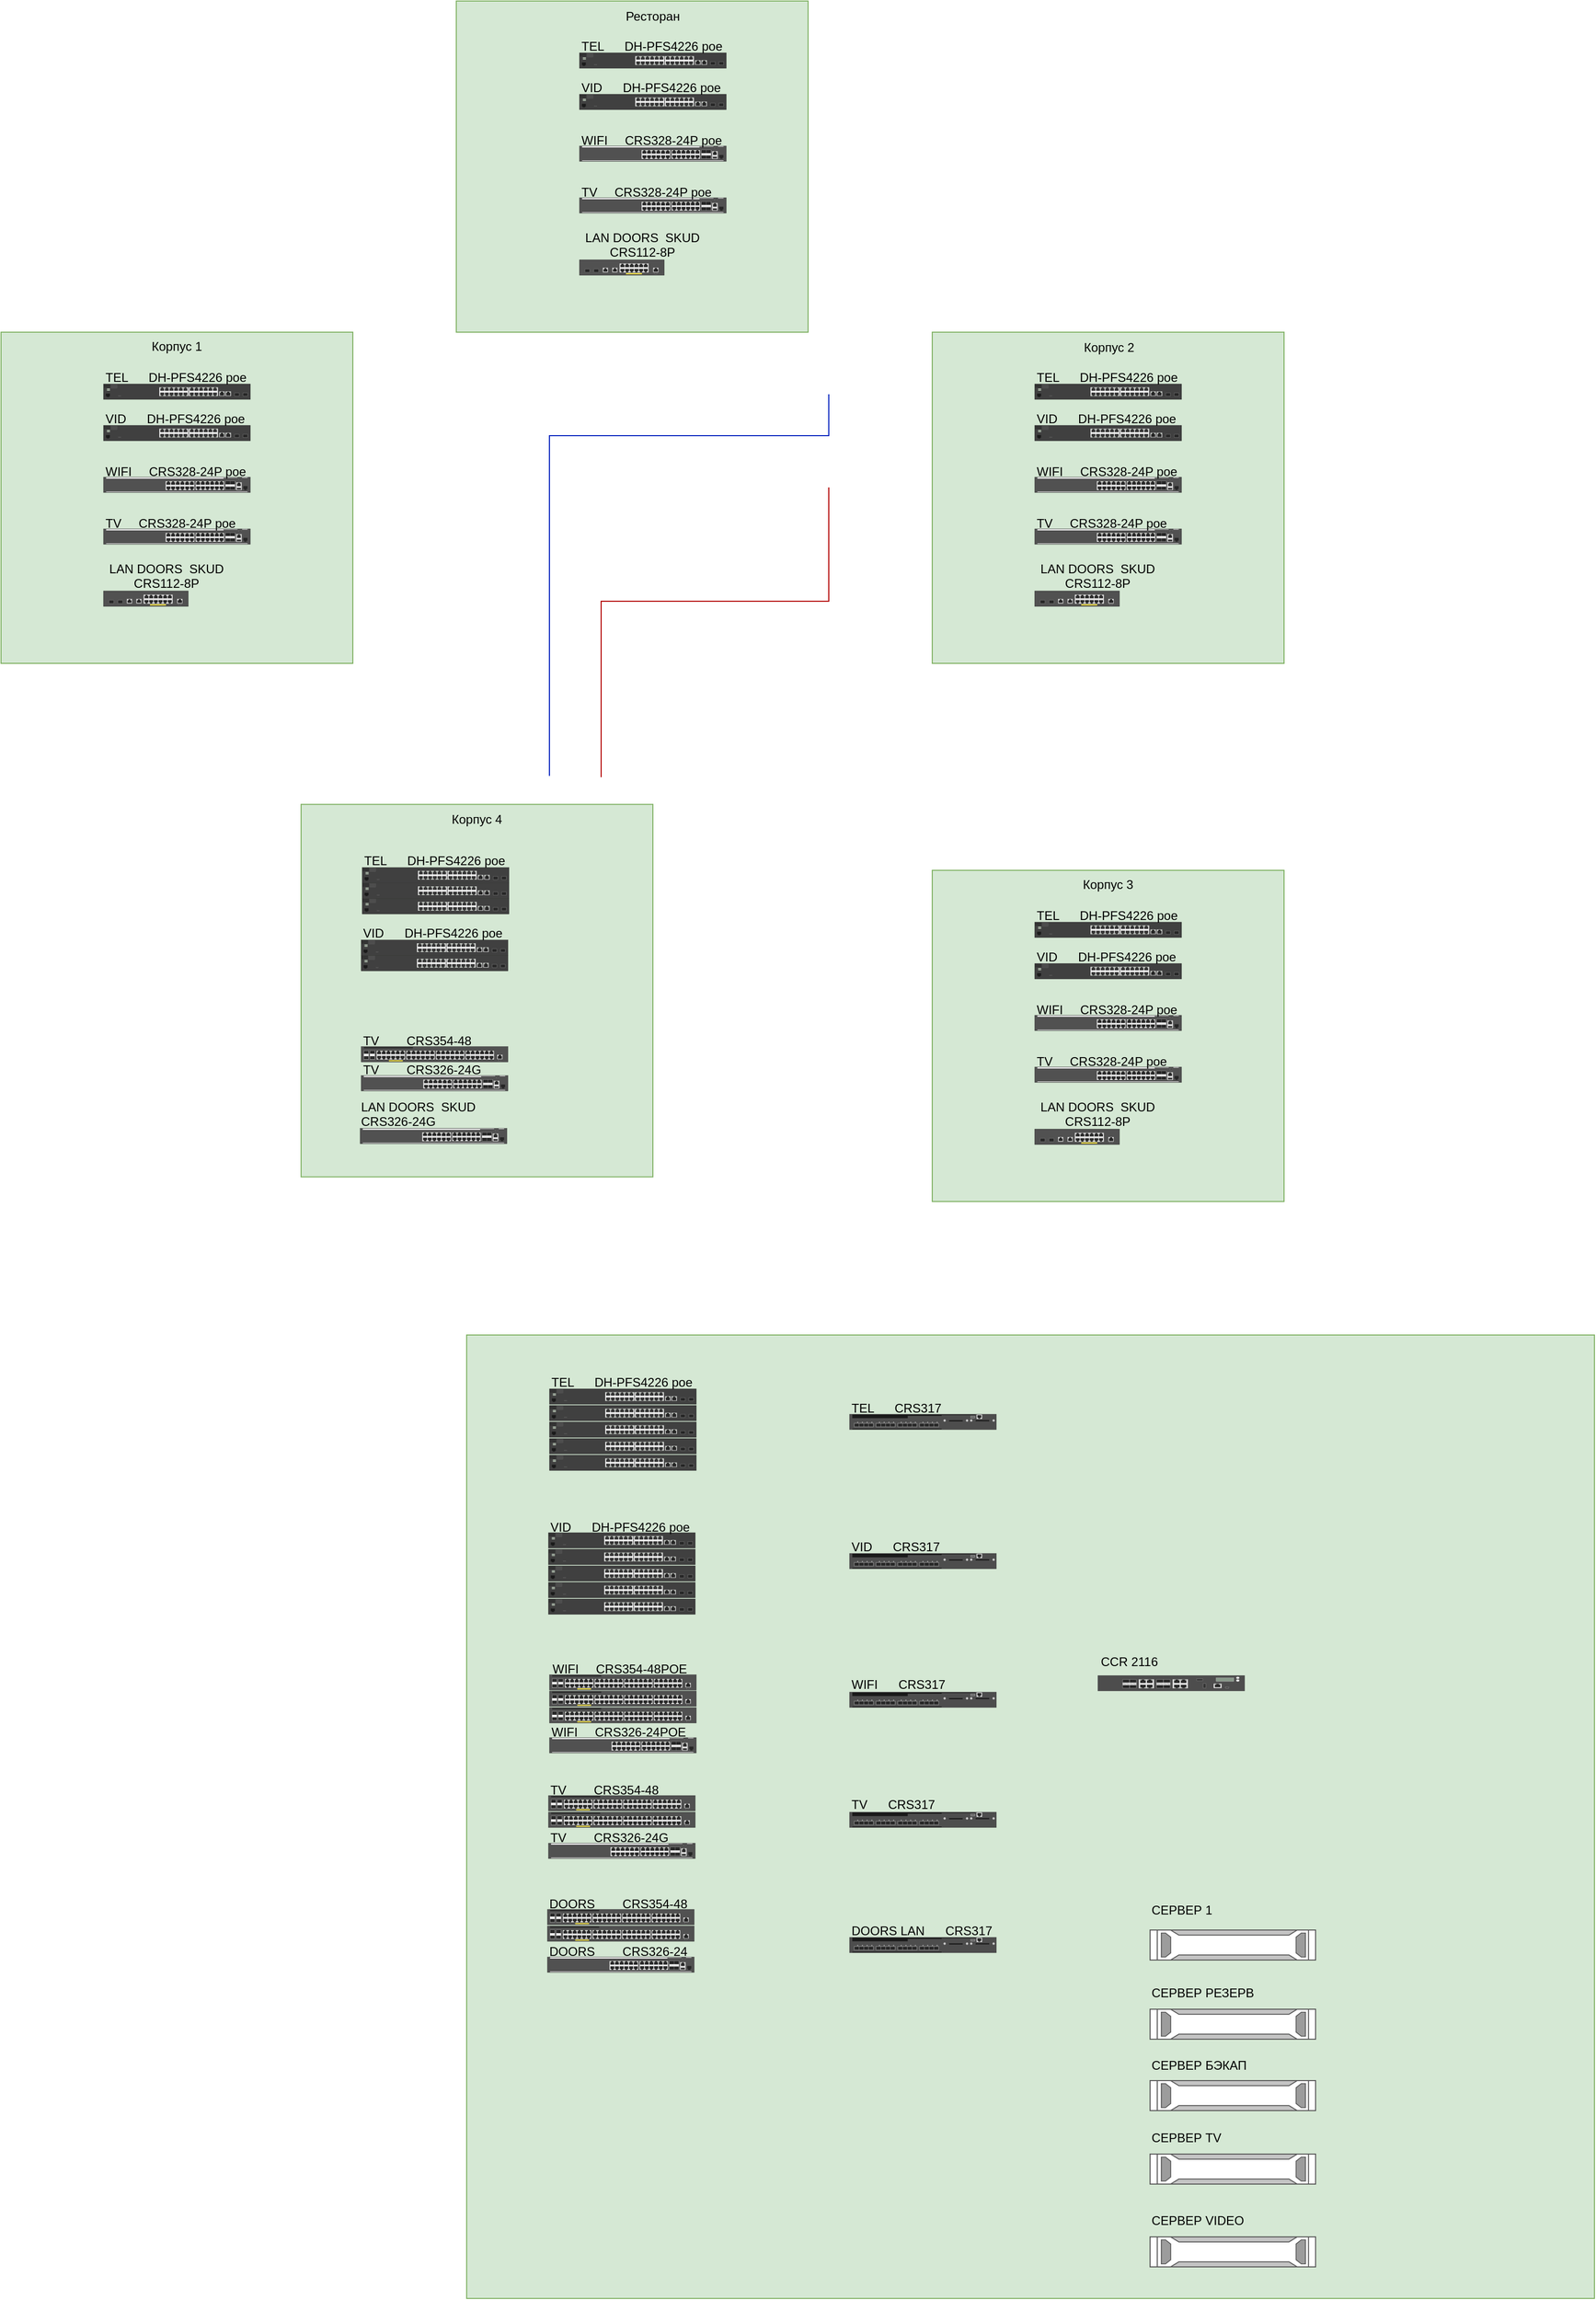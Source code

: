 <mxfile version="26.2.5">
  <diagram name="Страница — 1" id="Rm3Q0YG5Ii5Un8uHHZzq">
    <mxGraphModel dx="1779" dy="1687" grid="1" gridSize="10" guides="1" tooltips="1" connect="1" arrows="1" fold="1" page="1" pageScale="1" pageWidth="827" pageHeight="1169" math="0" shadow="0">
      <root>
        <mxCell id="0" />
        <mxCell id="1" parent="0" />
        <mxCell id="lduJZi7A7O58dI3Z5wdK-11" value="" style="edgeStyle=none;orthogonalLoop=1;jettySize=auto;html=1;rounded=0;endArrow=none;startFill=0;endFill=1;snapToPoint=0;strokeColor=#B20000;jumpStyle=arc;fixDash=1;fillColor=#e51400;" parent="1" edge="1">
          <mxGeometry width="80" relative="1" as="geometry">
            <mxPoint x="380" y="-370" as="sourcePoint" />
            <mxPoint x="160" y="-90" as="targetPoint" />
            <Array as="points">
              <mxPoint x="380" y="-260" />
              <mxPoint x="160" y="-260" />
            </Array>
          </mxGeometry>
        </mxCell>
        <mxCell id="lduJZi7A7O58dI3Z5wdK-14" value="" style="edgeStyle=none;orthogonalLoop=1;jettySize=auto;html=1;rounded=0;endArrow=none;startFill=0;endFill=1;snapToPoint=0;strokeColor=#001DBC;jumpStyle=arc;fixDash=1;fillColor=#0050ef;" parent="1" edge="1">
          <mxGeometry width="80" relative="1" as="geometry">
            <mxPoint x="380" y="-460" as="sourcePoint" />
            <mxPoint x="110" y="-91.25" as="targetPoint" />
            <Array as="points">
              <mxPoint x="380" y="-420" />
              <mxPoint x="110" y="-420" />
            </Array>
          </mxGeometry>
        </mxCell>
        <mxCell id="ZvQ1RuOAg3F43HRntnx_-24" value="" style="rounded=0;whiteSpace=wrap;html=1;fillColor=#d5e8d4;strokeColor=#82b366;" vertex="1" parent="1">
          <mxGeometry x="20" y="-840" width="340" height="320" as="geometry" />
        </mxCell>
        <mxCell id="ZvQ1RuOAg3F43HRntnx_-25" value="Ресторан" style="text;strokeColor=none;align=center;fillColor=none;html=1;verticalAlign=middle;whiteSpace=wrap;rounded=0;" vertex="1" parent="1">
          <mxGeometry x="180" y="-840" width="60" height="30" as="geometry" />
        </mxCell>
        <mxCell id="ZvQ1RuOAg3F43HRntnx_-26" value="" style="group" vertex="1" connectable="0" parent="1">
          <mxGeometry x="139" y="-801" width="142" height="26" as="geometry" />
        </mxCell>
        <mxCell id="ZvQ1RuOAg3F43HRntnx_-27" value="" style="html=1;verticalLabelPosition=bottom;verticalAlign=top;outlineConnect=0;shadow=0;dashed=0;shape=mxgraph.rack.hpe_aruba.switches.j9782a_2530_24_front;connectable=0;" vertex="1" parent="ZvQ1RuOAg3F43HRntnx_-26">
          <mxGeometry y="11" width="142" height="15" as="geometry" />
        </mxCell>
        <mxCell id="ZvQ1RuOAg3F43HRntnx_-28" value="&lt;br&gt;&lt;span class=&quot;selectable-text copyable-text false&quot; style=&quot;white-space: pre-wrap;&quot;&gt;TEL      DH-PFS4226 poe&lt;/span&gt;&lt;div&gt;&lt;br&gt;&lt;/div&gt;" style="text;strokeColor=none;align=left;fillColor=none;html=1;verticalAlign=middle;whiteSpace=wrap;rounded=0;" vertex="1" parent="ZvQ1RuOAg3F43HRntnx_-26">
          <mxGeometry width="141" height="10" as="geometry" />
        </mxCell>
        <mxCell id="ZvQ1RuOAg3F43HRntnx_-29" value="" style="group" vertex="1" connectable="0" parent="1">
          <mxGeometry x="139" y="-762" width="142" height="27" as="geometry" />
        </mxCell>
        <mxCell id="ZvQ1RuOAg3F43HRntnx_-30" value="" style="html=1;verticalLabelPosition=bottom;verticalAlign=top;outlineConnect=0;shadow=0;dashed=0;shape=mxgraph.rack.hpe_aruba.switches.j9782a_2530_24_front;connectable=0;" vertex="1" parent="ZvQ1RuOAg3F43HRntnx_-29">
          <mxGeometry y="12" width="142" height="15" as="geometry" />
        </mxCell>
        <mxCell id="ZvQ1RuOAg3F43HRntnx_-31" value="&lt;br&gt;&lt;span class=&quot;selectable-text copyable-text false&quot; style=&quot;white-space: pre-wrap;&quot;&gt;VID      DH-PFS4226 poe&lt;/span&gt;&lt;div&gt;&lt;br&gt;&lt;/div&gt;" style="text;strokeColor=none;align=left;fillColor=none;html=1;verticalAlign=middle;whiteSpace=wrap;rounded=0;" vertex="1" parent="ZvQ1RuOAg3F43HRntnx_-29">
          <mxGeometry width="141" height="11" as="geometry" />
        </mxCell>
        <mxCell id="ZvQ1RuOAg3F43HRntnx_-32" value="" style="group" vertex="1" connectable="0" parent="1">
          <mxGeometry x="139" y="-711" width="142" height="26" as="geometry" />
        </mxCell>
        <mxCell id="ZvQ1RuOAg3F43HRntnx_-33" value="" style="html=1;verticalLabelPosition=bottom;verticalAlign=top;outlineConnect=0;shadow=0;dashed=0;shape=mxgraph.rack.hpe_aruba.switches.jl319a_aruba_2930m_24g_1_slot_switch;" vertex="1" parent="ZvQ1RuOAg3F43HRntnx_-32">
          <mxGeometry y="11" width="142" height="15" as="geometry" />
        </mxCell>
        <mxCell id="ZvQ1RuOAg3F43HRntnx_-34" value="&lt;br&gt;&lt;span class=&quot;selectable-text copyable-text false&quot; style=&quot;white-space: pre-wrap;&quot;&gt;WIFI     CRS328-24P poe&lt;/span&gt;&lt;div&gt;&lt;br&gt;&lt;/div&gt;" style="text;strokeColor=none;align=left;fillColor=none;html=1;verticalAlign=middle;whiteSpace=wrap;rounded=0;" vertex="1" parent="ZvQ1RuOAg3F43HRntnx_-32">
          <mxGeometry width="141" height="11" as="geometry" />
        </mxCell>
        <mxCell id="ZvQ1RuOAg3F43HRntnx_-35" value="" style="group" vertex="1" connectable="0" parent="1">
          <mxGeometry x="139" y="-661" width="142" height="26" as="geometry" />
        </mxCell>
        <mxCell id="ZvQ1RuOAg3F43HRntnx_-36" value="" style="html=1;verticalLabelPosition=bottom;verticalAlign=top;outlineConnect=0;shadow=0;dashed=0;shape=mxgraph.rack.hpe_aruba.switches.jl319a_aruba_2930m_24g_1_slot_switch;" vertex="1" parent="ZvQ1RuOAg3F43HRntnx_-35">
          <mxGeometry y="11" width="142" height="15" as="geometry" />
        </mxCell>
        <mxCell id="ZvQ1RuOAg3F43HRntnx_-37" value="&lt;br&gt;&lt;span class=&quot;selectable-text copyable-text false&quot; style=&quot;white-space: pre-wrap;&quot;&gt;TV     CRS328-24P poe&lt;/span&gt;&lt;div&gt;&lt;br&gt;&lt;/div&gt;" style="text;strokeColor=none;align=left;fillColor=none;html=1;verticalAlign=middle;whiteSpace=wrap;rounded=0;" vertex="1" parent="ZvQ1RuOAg3F43HRntnx_-35">
          <mxGeometry width="141" height="11" as="geometry" />
        </mxCell>
        <mxCell id="ZvQ1RuOAg3F43HRntnx_-38" value="" style="group" vertex="1" connectable="0" parent="1">
          <mxGeometry x="139" y="-600" width="121" height="25" as="geometry" />
        </mxCell>
        <mxCell id="ZvQ1RuOAg3F43HRntnx_-39" value="" style="html=1;verticalLabelPosition=bottom;verticalAlign=top;outlineConnect=0;shadow=0;dashed=0;shape=mxgraph.rack.hpe_aruba.switches.jl693a_aruba_12g_poeplus_2g_2sfpplus_switch;" vertex="1" parent="ZvQ1RuOAg3F43HRntnx_-38">
          <mxGeometry y="10" width="82" height="15" as="geometry" />
        </mxCell>
        <mxCell id="ZvQ1RuOAg3F43HRntnx_-40" value="&lt;span style=&quot;white-space: pre-wrap;&quot; class=&quot;selectable-text copyable-text false&quot;&gt;LAN DOORS  SKUD  CRS112-8P&lt;br&gt;&lt;br&gt;&lt;/span&gt;&lt;div&gt;&lt;br&gt;&lt;/div&gt;" style="text;strokeColor=none;align=center;fillColor=none;html=1;verticalAlign=middle;whiteSpace=wrap;rounded=0;" vertex="1" parent="ZvQ1RuOAg3F43HRntnx_-38">
          <mxGeometry x="1" width="120" height="20" as="geometry" />
        </mxCell>
        <mxCell id="ZvQ1RuOAg3F43HRntnx_-41" value="" style="group;rotation=90;" vertex="1" connectable="0" parent="1">
          <mxGeometry x="-420" y="-520" width="340" height="320" as="geometry" />
        </mxCell>
        <mxCell id="7AbmQ5Y5jCTJ-TP-O2MB-9" value="" style="rounded=0;whiteSpace=wrap;html=1;fillColor=#d5e8d4;strokeColor=#82b366;rotation=0;" parent="ZvQ1RuOAg3F43HRntnx_-41" vertex="1">
          <mxGeometry width="340" height="320" as="geometry" />
        </mxCell>
        <mxCell id="lduJZi7A7O58dI3Z5wdK-15" value="Корпус 1" style="text;strokeColor=none;align=center;fillColor=none;html=1;verticalAlign=middle;whiteSpace=wrap;rounded=0;rotation=0;" parent="ZvQ1RuOAg3F43HRntnx_-41" vertex="1">
          <mxGeometry x="140" y="-1" width="60" height="30" as="geometry" />
        </mxCell>
        <mxCell id="ZvQ1RuOAg3F43HRntnx_-1" value="" style="group;rotation=0;" vertex="1" connectable="0" parent="ZvQ1RuOAg3F43HRntnx_-41">
          <mxGeometry x="99" y="39" width="142" height="26" as="geometry" />
        </mxCell>
        <mxCell id="HDhGomq9ifD-B_nemHay-1" value="" style="html=1;verticalLabelPosition=bottom;verticalAlign=top;outlineConnect=0;shadow=0;dashed=0;shape=mxgraph.rack.hpe_aruba.switches.j9782a_2530_24_front;connectable=0;rotation=0;" parent="ZvQ1RuOAg3F43HRntnx_-1" vertex="1">
          <mxGeometry y="11" width="142" height="15" as="geometry" />
        </mxCell>
        <mxCell id="HDhGomq9ifD-B_nemHay-12" value="&lt;br&gt;&lt;span class=&quot;selectable-text copyable-text false&quot; style=&quot;white-space: pre-wrap;&quot;&gt;TEL      DH-PFS4226 poe&lt;/span&gt;&lt;div&gt;&lt;br&gt;&lt;/div&gt;" style="text;strokeColor=none;align=left;fillColor=none;html=1;verticalAlign=middle;whiteSpace=wrap;rounded=0;rotation=0;" parent="ZvQ1RuOAg3F43HRntnx_-1" vertex="1">
          <mxGeometry width="141" height="10" as="geometry" />
        </mxCell>
        <mxCell id="ZvQ1RuOAg3F43HRntnx_-2" value="" style="group;rotation=0;" vertex="1" connectable="0" parent="ZvQ1RuOAg3F43HRntnx_-41">
          <mxGeometry x="99" y="78" width="142" height="27" as="geometry" />
        </mxCell>
        <mxCell id="HDhGomq9ifD-B_nemHay-2" value="" style="html=1;verticalLabelPosition=bottom;verticalAlign=top;outlineConnect=0;shadow=0;dashed=0;shape=mxgraph.rack.hpe_aruba.switches.j9782a_2530_24_front;connectable=0;rotation=0;" parent="ZvQ1RuOAg3F43HRntnx_-2" vertex="1">
          <mxGeometry y="12" width="142" height="15" as="geometry" />
        </mxCell>
        <mxCell id="HDhGomq9ifD-B_nemHay-13" value="&lt;br&gt;&lt;span class=&quot;selectable-text copyable-text false&quot; style=&quot;white-space: pre-wrap;&quot;&gt;VID      DH-PFS4226 poe&lt;/span&gt;&lt;div&gt;&lt;br&gt;&lt;/div&gt;" style="text;strokeColor=none;align=left;fillColor=none;html=1;verticalAlign=middle;whiteSpace=wrap;rounded=0;rotation=0;" parent="ZvQ1RuOAg3F43HRntnx_-2" vertex="1">
          <mxGeometry width="141" height="11" as="geometry" />
        </mxCell>
        <mxCell id="ZvQ1RuOAg3F43HRntnx_-3" value="" style="group;rotation=0;" vertex="1" connectable="0" parent="ZvQ1RuOAg3F43HRntnx_-41">
          <mxGeometry x="99" y="129" width="142" height="26" as="geometry" />
        </mxCell>
        <mxCell id="HDhGomq9ifD-B_nemHay-5" value="" style="html=1;verticalLabelPosition=bottom;verticalAlign=top;outlineConnect=0;shadow=0;dashed=0;shape=mxgraph.rack.hpe_aruba.switches.jl319a_aruba_2930m_24g_1_slot_switch;rotation=0;" parent="ZvQ1RuOAg3F43HRntnx_-3" vertex="1">
          <mxGeometry y="11" width="142" height="15" as="geometry" />
        </mxCell>
        <mxCell id="HDhGomq9ifD-B_nemHay-14" value="&lt;br&gt;&lt;span class=&quot;selectable-text copyable-text false&quot; style=&quot;white-space: pre-wrap;&quot;&gt;WIFI     CRS328-24P poe&lt;/span&gt;&lt;div&gt;&lt;br&gt;&lt;/div&gt;" style="text;strokeColor=none;align=left;fillColor=none;html=1;verticalAlign=middle;whiteSpace=wrap;rounded=0;rotation=0;" parent="ZvQ1RuOAg3F43HRntnx_-3" vertex="1">
          <mxGeometry width="141" height="11" as="geometry" />
        </mxCell>
        <mxCell id="ZvQ1RuOAg3F43HRntnx_-4" value="" style="group;rotation=0;" vertex="1" connectable="0" parent="ZvQ1RuOAg3F43HRntnx_-41">
          <mxGeometry x="99" y="179" width="142" height="26" as="geometry" />
        </mxCell>
        <mxCell id="HDhGomq9ifD-B_nemHay-7" value="" style="html=1;verticalLabelPosition=bottom;verticalAlign=top;outlineConnect=0;shadow=0;dashed=0;shape=mxgraph.rack.hpe_aruba.switches.jl319a_aruba_2930m_24g_1_slot_switch;rotation=0;" parent="ZvQ1RuOAg3F43HRntnx_-4" vertex="1">
          <mxGeometry y="11" width="142" height="15" as="geometry" />
        </mxCell>
        <mxCell id="HDhGomq9ifD-B_nemHay-15" value="&lt;br&gt;&lt;span class=&quot;selectable-text copyable-text false&quot; style=&quot;white-space: pre-wrap;&quot;&gt;TV     CRS328-24P poe&lt;/span&gt;&lt;div&gt;&lt;br&gt;&lt;/div&gt;" style="text;strokeColor=none;align=left;fillColor=none;html=1;verticalAlign=middle;whiteSpace=wrap;rounded=0;rotation=0;" parent="ZvQ1RuOAg3F43HRntnx_-4" vertex="1">
          <mxGeometry width="141" height="11" as="geometry" />
        </mxCell>
        <mxCell id="ZvQ1RuOAg3F43HRntnx_-5" value="" style="group;rotation=0;" vertex="1" connectable="0" parent="ZvQ1RuOAg3F43HRntnx_-41">
          <mxGeometry x="99" y="240" width="121" height="25" as="geometry" />
        </mxCell>
        <mxCell id="HDhGomq9ifD-B_nemHay-9" value="" style="html=1;verticalLabelPosition=bottom;verticalAlign=top;outlineConnect=0;shadow=0;dashed=0;shape=mxgraph.rack.hpe_aruba.switches.jl693a_aruba_12g_poeplus_2g_2sfpplus_switch;rotation=0;" parent="ZvQ1RuOAg3F43HRntnx_-5" vertex="1">
          <mxGeometry y="10" width="82" height="15" as="geometry" />
        </mxCell>
        <mxCell id="HDhGomq9ifD-B_nemHay-16" value="&lt;span style=&quot;white-space: pre-wrap;&quot; class=&quot;selectable-text copyable-text false&quot;&gt;LAN DOORS  SKUD  CRS112-8P&lt;br&gt;&lt;br&gt;&lt;/span&gt;&lt;div&gt;&lt;br&gt;&lt;/div&gt;" style="text;strokeColor=none;align=center;fillColor=none;html=1;verticalAlign=middle;whiteSpace=wrap;rounded=0;rotation=0;" parent="ZvQ1RuOAg3F43HRntnx_-5" vertex="1">
          <mxGeometry x="1" width="120" height="20" as="geometry" />
        </mxCell>
        <mxCell id="ZvQ1RuOAg3F43HRntnx_-42" value="" style="group;rotation=0;" vertex="1" connectable="0" parent="1">
          <mxGeometry x="480" y="-520" width="340" height="320" as="geometry" />
        </mxCell>
        <mxCell id="ZvQ1RuOAg3F43HRntnx_-7" value="" style="rounded=0;whiteSpace=wrap;html=1;fillColor=#d5e8d4;strokeColor=#82b366;rotation=0;" vertex="1" parent="ZvQ1RuOAg3F43HRntnx_-42">
          <mxGeometry width="340" height="320" as="geometry" />
        </mxCell>
        <mxCell id="ZvQ1RuOAg3F43HRntnx_-8" value="Корпус 2" style="text;strokeColor=none;align=center;fillColor=none;html=1;verticalAlign=middle;whiteSpace=wrap;rounded=0;rotation=0;" vertex="1" parent="ZvQ1RuOAg3F43HRntnx_-42">
          <mxGeometry x="141" width="60" height="30" as="geometry" />
        </mxCell>
        <mxCell id="ZvQ1RuOAg3F43HRntnx_-9" value="" style="group;rotation=0;" vertex="1" connectable="0" parent="ZvQ1RuOAg3F43HRntnx_-42">
          <mxGeometry x="99" y="39" width="142" height="26" as="geometry" />
        </mxCell>
        <mxCell id="ZvQ1RuOAg3F43HRntnx_-10" value="" style="html=1;verticalLabelPosition=bottom;verticalAlign=top;outlineConnect=0;shadow=0;dashed=0;shape=mxgraph.rack.hpe_aruba.switches.j9782a_2530_24_front;connectable=0;rotation=0;" vertex="1" parent="ZvQ1RuOAg3F43HRntnx_-9">
          <mxGeometry y="11" width="142" height="15" as="geometry" />
        </mxCell>
        <mxCell id="ZvQ1RuOAg3F43HRntnx_-11" value="&lt;br&gt;&lt;span class=&quot;selectable-text copyable-text false&quot; style=&quot;white-space: pre-wrap;&quot;&gt;TEL      DH-PFS4226 poe&lt;/span&gt;&lt;div&gt;&lt;br&gt;&lt;/div&gt;" style="text;strokeColor=none;align=left;fillColor=none;html=1;verticalAlign=middle;whiteSpace=wrap;rounded=0;rotation=0;" vertex="1" parent="ZvQ1RuOAg3F43HRntnx_-9">
          <mxGeometry width="141" height="10" as="geometry" />
        </mxCell>
        <mxCell id="ZvQ1RuOAg3F43HRntnx_-12" value="" style="group;rotation=0;" vertex="1" connectable="0" parent="ZvQ1RuOAg3F43HRntnx_-42">
          <mxGeometry x="99" y="78" width="142" height="27" as="geometry" />
        </mxCell>
        <mxCell id="ZvQ1RuOAg3F43HRntnx_-13" value="" style="html=1;verticalLabelPosition=bottom;verticalAlign=top;outlineConnect=0;shadow=0;dashed=0;shape=mxgraph.rack.hpe_aruba.switches.j9782a_2530_24_front;connectable=0;rotation=0;" vertex="1" parent="ZvQ1RuOAg3F43HRntnx_-12">
          <mxGeometry y="12" width="142" height="15" as="geometry" />
        </mxCell>
        <mxCell id="ZvQ1RuOAg3F43HRntnx_-14" value="&lt;br&gt;&lt;span class=&quot;selectable-text copyable-text false&quot; style=&quot;white-space: pre-wrap;&quot;&gt;VID      DH-PFS4226 poe&lt;/span&gt;&lt;div&gt;&lt;br&gt;&lt;/div&gt;" style="text;strokeColor=none;align=left;fillColor=none;html=1;verticalAlign=middle;whiteSpace=wrap;rounded=0;rotation=0;" vertex="1" parent="ZvQ1RuOAg3F43HRntnx_-12">
          <mxGeometry width="141" height="11" as="geometry" />
        </mxCell>
        <mxCell id="ZvQ1RuOAg3F43HRntnx_-15" value="" style="group;rotation=0;" vertex="1" connectable="0" parent="ZvQ1RuOAg3F43HRntnx_-42">
          <mxGeometry x="99" y="129" width="142" height="26" as="geometry" />
        </mxCell>
        <mxCell id="ZvQ1RuOAg3F43HRntnx_-16" value="" style="html=1;verticalLabelPosition=bottom;verticalAlign=top;outlineConnect=0;shadow=0;dashed=0;shape=mxgraph.rack.hpe_aruba.switches.jl319a_aruba_2930m_24g_1_slot_switch;rotation=0;" vertex="1" parent="ZvQ1RuOAg3F43HRntnx_-15">
          <mxGeometry y="11" width="142" height="15" as="geometry" />
        </mxCell>
        <mxCell id="ZvQ1RuOAg3F43HRntnx_-17" value="&lt;br&gt;&lt;span class=&quot;selectable-text copyable-text false&quot; style=&quot;white-space: pre-wrap;&quot;&gt;WIFI     CRS328-24P poe&lt;/span&gt;&lt;div&gt;&lt;br&gt;&lt;/div&gt;" style="text;strokeColor=none;align=left;fillColor=none;html=1;verticalAlign=middle;whiteSpace=wrap;rounded=0;rotation=0;" vertex="1" parent="ZvQ1RuOAg3F43HRntnx_-15">
          <mxGeometry width="141" height="11" as="geometry" />
        </mxCell>
        <mxCell id="ZvQ1RuOAg3F43HRntnx_-18" value="" style="group;rotation=0;" vertex="1" connectable="0" parent="ZvQ1RuOAg3F43HRntnx_-42">
          <mxGeometry x="99" y="179" width="142" height="26" as="geometry" />
        </mxCell>
        <mxCell id="ZvQ1RuOAg3F43HRntnx_-19" value="" style="html=1;verticalLabelPosition=bottom;verticalAlign=top;outlineConnect=0;shadow=0;dashed=0;shape=mxgraph.rack.hpe_aruba.switches.jl319a_aruba_2930m_24g_1_slot_switch;rotation=0;" vertex="1" parent="ZvQ1RuOAg3F43HRntnx_-18">
          <mxGeometry y="11" width="142" height="15" as="geometry" />
        </mxCell>
        <mxCell id="ZvQ1RuOAg3F43HRntnx_-20" value="&lt;br&gt;&lt;span class=&quot;selectable-text copyable-text false&quot; style=&quot;white-space: pre-wrap;&quot;&gt;TV     CRS328-24P poe&lt;/span&gt;&lt;div&gt;&lt;br&gt;&lt;/div&gt;" style="text;strokeColor=none;align=left;fillColor=none;html=1;verticalAlign=middle;whiteSpace=wrap;rounded=0;rotation=0;" vertex="1" parent="ZvQ1RuOAg3F43HRntnx_-18">
          <mxGeometry width="141" height="11" as="geometry" />
        </mxCell>
        <mxCell id="ZvQ1RuOAg3F43HRntnx_-21" value="" style="group;rotation=0;" vertex="1" connectable="0" parent="ZvQ1RuOAg3F43HRntnx_-42">
          <mxGeometry x="99" y="240" width="121" height="25" as="geometry" />
        </mxCell>
        <mxCell id="ZvQ1RuOAg3F43HRntnx_-22" value="" style="html=1;verticalLabelPosition=bottom;verticalAlign=top;outlineConnect=0;shadow=0;dashed=0;shape=mxgraph.rack.hpe_aruba.switches.jl693a_aruba_12g_poeplus_2g_2sfpplus_switch;rotation=0;" vertex="1" parent="ZvQ1RuOAg3F43HRntnx_-21">
          <mxGeometry y="10" width="82" height="15" as="geometry" />
        </mxCell>
        <mxCell id="ZvQ1RuOAg3F43HRntnx_-23" value="&lt;span style=&quot;white-space: pre-wrap;&quot; class=&quot;selectable-text copyable-text false&quot;&gt;LAN DOORS  SKUD  CRS112-8P&lt;br&gt;&lt;br&gt;&lt;/span&gt;&lt;div&gt;&lt;br&gt;&lt;/div&gt;" style="text;strokeColor=none;align=center;fillColor=none;html=1;verticalAlign=middle;whiteSpace=wrap;rounded=0;rotation=0;" vertex="1" parent="ZvQ1RuOAg3F43HRntnx_-21">
          <mxGeometry x="1" width="120" height="20" as="geometry" />
        </mxCell>
        <mxCell id="ZvQ1RuOAg3F43HRntnx_-61" value="" style="group;rotation=90;" vertex="1" connectable="0" parent="1">
          <mxGeometry x="480" width="340" height="320" as="geometry" />
        </mxCell>
        <mxCell id="ZvQ1RuOAg3F43HRntnx_-62" value="" style="rounded=0;whiteSpace=wrap;html=1;fillColor=#d5e8d4;strokeColor=#82b366;rotation=0;" vertex="1" parent="ZvQ1RuOAg3F43HRntnx_-61">
          <mxGeometry width="340" height="320" as="geometry" />
        </mxCell>
        <mxCell id="ZvQ1RuOAg3F43HRntnx_-63" value="Корпус 3" style="text;strokeColor=none;align=center;fillColor=none;html=1;verticalAlign=middle;whiteSpace=wrap;rounded=0;rotation=0;" vertex="1" parent="ZvQ1RuOAg3F43HRntnx_-61">
          <mxGeometry x="140" y="-1" width="60" height="30" as="geometry" />
        </mxCell>
        <mxCell id="ZvQ1RuOAg3F43HRntnx_-64" value="" style="group;rotation=0;" vertex="1" connectable="0" parent="ZvQ1RuOAg3F43HRntnx_-61">
          <mxGeometry x="99" y="39" width="142" height="26" as="geometry" />
        </mxCell>
        <mxCell id="ZvQ1RuOAg3F43HRntnx_-65" value="" style="html=1;verticalLabelPosition=bottom;verticalAlign=top;outlineConnect=0;shadow=0;dashed=0;shape=mxgraph.rack.hpe_aruba.switches.j9782a_2530_24_front;connectable=0;rotation=0;" vertex="1" parent="ZvQ1RuOAg3F43HRntnx_-64">
          <mxGeometry y="11" width="142" height="15" as="geometry" />
        </mxCell>
        <mxCell id="ZvQ1RuOAg3F43HRntnx_-66" value="&lt;br&gt;&lt;span class=&quot;selectable-text copyable-text false&quot; style=&quot;white-space: pre-wrap;&quot;&gt;TEL      DH-PFS4226 poe&lt;/span&gt;&lt;div&gt;&lt;br&gt;&lt;/div&gt;" style="text;strokeColor=none;align=left;fillColor=none;html=1;verticalAlign=middle;whiteSpace=wrap;rounded=0;rotation=0;" vertex="1" parent="ZvQ1RuOAg3F43HRntnx_-64">
          <mxGeometry width="141" height="10" as="geometry" />
        </mxCell>
        <mxCell id="ZvQ1RuOAg3F43HRntnx_-67" value="" style="group;rotation=0;" vertex="1" connectable="0" parent="ZvQ1RuOAg3F43HRntnx_-61">
          <mxGeometry x="99" y="78" width="142" height="27" as="geometry" />
        </mxCell>
        <mxCell id="ZvQ1RuOAg3F43HRntnx_-68" value="" style="html=1;verticalLabelPosition=bottom;verticalAlign=top;outlineConnect=0;shadow=0;dashed=0;shape=mxgraph.rack.hpe_aruba.switches.j9782a_2530_24_front;connectable=0;rotation=0;" vertex="1" parent="ZvQ1RuOAg3F43HRntnx_-67">
          <mxGeometry y="12" width="142" height="15" as="geometry" />
        </mxCell>
        <mxCell id="ZvQ1RuOAg3F43HRntnx_-69" value="&lt;br&gt;&lt;span class=&quot;selectable-text copyable-text false&quot; style=&quot;white-space: pre-wrap;&quot;&gt;VID      DH-PFS4226 poe&lt;/span&gt;&lt;div&gt;&lt;br&gt;&lt;/div&gt;" style="text;strokeColor=none;align=left;fillColor=none;html=1;verticalAlign=middle;whiteSpace=wrap;rounded=0;rotation=0;" vertex="1" parent="ZvQ1RuOAg3F43HRntnx_-67">
          <mxGeometry width="141" height="11" as="geometry" />
        </mxCell>
        <mxCell id="ZvQ1RuOAg3F43HRntnx_-70" value="" style="group;rotation=0;" vertex="1" connectable="0" parent="ZvQ1RuOAg3F43HRntnx_-61">
          <mxGeometry x="99" y="129" width="142" height="26" as="geometry" />
        </mxCell>
        <mxCell id="ZvQ1RuOAg3F43HRntnx_-71" value="" style="html=1;verticalLabelPosition=bottom;verticalAlign=top;outlineConnect=0;shadow=0;dashed=0;shape=mxgraph.rack.hpe_aruba.switches.jl319a_aruba_2930m_24g_1_slot_switch;rotation=0;" vertex="1" parent="ZvQ1RuOAg3F43HRntnx_-70">
          <mxGeometry y="11" width="142" height="15" as="geometry" />
        </mxCell>
        <mxCell id="ZvQ1RuOAg3F43HRntnx_-72" value="&lt;br&gt;&lt;span class=&quot;selectable-text copyable-text false&quot; style=&quot;white-space: pre-wrap;&quot;&gt;WIFI     CRS328-24P poe&lt;/span&gt;&lt;div&gt;&lt;br&gt;&lt;/div&gt;" style="text;strokeColor=none;align=left;fillColor=none;html=1;verticalAlign=middle;whiteSpace=wrap;rounded=0;rotation=0;" vertex="1" parent="ZvQ1RuOAg3F43HRntnx_-70">
          <mxGeometry width="141" height="11" as="geometry" />
        </mxCell>
        <mxCell id="ZvQ1RuOAg3F43HRntnx_-73" value="" style="group;rotation=0;" vertex="1" connectable="0" parent="ZvQ1RuOAg3F43HRntnx_-61">
          <mxGeometry x="99" y="179" width="142" height="26" as="geometry" />
        </mxCell>
        <mxCell id="ZvQ1RuOAg3F43HRntnx_-74" value="" style="html=1;verticalLabelPosition=bottom;verticalAlign=top;outlineConnect=0;shadow=0;dashed=0;shape=mxgraph.rack.hpe_aruba.switches.jl319a_aruba_2930m_24g_1_slot_switch;rotation=0;" vertex="1" parent="ZvQ1RuOAg3F43HRntnx_-73">
          <mxGeometry y="11" width="142" height="15" as="geometry" />
        </mxCell>
        <mxCell id="ZvQ1RuOAg3F43HRntnx_-75" value="&lt;br&gt;&lt;span class=&quot;selectable-text copyable-text false&quot; style=&quot;white-space: pre-wrap;&quot;&gt;TV     CRS328-24P poe&lt;/span&gt;&lt;div&gt;&lt;br&gt;&lt;/div&gt;" style="text;strokeColor=none;align=left;fillColor=none;html=1;verticalAlign=middle;whiteSpace=wrap;rounded=0;rotation=0;" vertex="1" parent="ZvQ1RuOAg3F43HRntnx_-73">
          <mxGeometry width="141" height="11" as="geometry" />
        </mxCell>
        <mxCell id="ZvQ1RuOAg3F43HRntnx_-76" value="" style="group;rotation=0;" vertex="1" connectable="0" parent="ZvQ1RuOAg3F43HRntnx_-61">
          <mxGeometry x="99" y="240" width="121" height="25" as="geometry" />
        </mxCell>
        <mxCell id="ZvQ1RuOAg3F43HRntnx_-77" value="" style="html=1;verticalLabelPosition=bottom;verticalAlign=top;outlineConnect=0;shadow=0;dashed=0;shape=mxgraph.rack.hpe_aruba.switches.jl693a_aruba_12g_poeplus_2g_2sfpplus_switch;rotation=0;" vertex="1" parent="ZvQ1RuOAg3F43HRntnx_-76">
          <mxGeometry y="10" width="82" height="15" as="geometry" />
        </mxCell>
        <mxCell id="ZvQ1RuOAg3F43HRntnx_-78" value="&lt;span style=&quot;white-space: pre-wrap;&quot; class=&quot;selectable-text copyable-text false&quot;&gt;LAN DOORS  SKUD  CRS112-8P&lt;br&gt;&lt;br&gt;&lt;/span&gt;&lt;div&gt;&lt;br&gt;&lt;/div&gt;" style="text;strokeColor=none;align=center;fillColor=none;html=1;verticalAlign=middle;whiteSpace=wrap;rounded=0;rotation=0;" vertex="1" parent="ZvQ1RuOAg3F43HRntnx_-76">
          <mxGeometry x="1" width="120" height="20" as="geometry" />
        </mxCell>
        <mxCell id="ZvQ1RuOAg3F43HRntnx_-98" value="" style="rounded=0;whiteSpace=wrap;html=1;fillColor=#d5e8d4;strokeColor=#82b366;rotation=0;" vertex="1" parent="1">
          <mxGeometry x="30" y="449" width="1090" height="931" as="geometry" />
        </mxCell>
        <mxCell id="ZvQ1RuOAg3F43HRntnx_-134" value="" style="group" vertex="1" connectable="0" parent="1">
          <mxGeometry x="-170" y="-53.75" width="340" height="361" as="geometry" />
        </mxCell>
        <mxCell id="ZvQ1RuOAg3F43HRntnx_-80" value="" style="rounded=0;whiteSpace=wrap;html=1;fillColor=#d5e8d4;strokeColor=#82b366;rotation=0;" vertex="1" parent="ZvQ1RuOAg3F43HRntnx_-134">
          <mxGeometry x="40" y="-10" width="340" height="360" as="geometry" />
        </mxCell>
        <mxCell id="ZvQ1RuOAg3F43HRntnx_-81" value="Корпус 4" style="text;strokeColor=none;align=center;fillColor=none;html=1;verticalAlign=middle;whiteSpace=wrap;rounded=0;rotation=0;" vertex="1" parent="ZvQ1RuOAg3F43HRntnx_-134">
          <mxGeometry x="180" y="-10" width="60" height="30" as="geometry" />
        </mxCell>
        <mxCell id="ZvQ1RuOAg3F43HRntnx_-121" value="" style="group" vertex="1" connectable="0" parent="ZvQ1RuOAg3F43HRntnx_-134">
          <mxGeometry x="99" y="40" width="142" height="56" as="geometry" />
        </mxCell>
        <mxCell id="ZvQ1RuOAg3F43HRntnx_-83" value="" style="html=1;verticalLabelPosition=bottom;verticalAlign=top;outlineConnect=0;shadow=0;dashed=0;shape=mxgraph.rack.hpe_aruba.switches.j9782a_2530_24_front;connectable=0;rotation=0;" vertex="1" parent="ZvQ1RuOAg3F43HRntnx_-121">
          <mxGeometry y="11" width="142" height="15" as="geometry" />
        </mxCell>
        <mxCell id="ZvQ1RuOAg3F43HRntnx_-84" value="&lt;br&gt;&lt;span class=&quot;selectable-text copyable-text false&quot; style=&quot;white-space: pre-wrap;&quot;&gt;TEL      DH-PFS4226 poe&lt;/span&gt;&lt;div&gt;&lt;br&gt;&lt;/div&gt;" style="text;strokeColor=none;align=left;fillColor=none;html=1;verticalAlign=middle;whiteSpace=wrap;rounded=0;rotation=0;" vertex="1" parent="ZvQ1RuOAg3F43HRntnx_-121">
          <mxGeometry width="141" height="10" as="geometry" />
        </mxCell>
        <mxCell id="ZvQ1RuOAg3F43HRntnx_-117" value="" style="html=1;verticalLabelPosition=bottom;verticalAlign=top;outlineConnect=0;shadow=0;dashed=0;shape=mxgraph.rack.hpe_aruba.switches.j9782a_2530_24_front;connectable=0;rotation=0;" vertex="1" parent="ZvQ1RuOAg3F43HRntnx_-121">
          <mxGeometry y="26" width="142" height="15" as="geometry" />
        </mxCell>
        <mxCell id="ZvQ1RuOAg3F43HRntnx_-118" value="" style="html=1;verticalLabelPosition=bottom;verticalAlign=top;outlineConnect=0;shadow=0;dashed=0;shape=mxgraph.rack.hpe_aruba.switches.j9782a_2530_24_front;connectable=0;rotation=0;" vertex="1" parent="ZvQ1RuOAg3F43HRntnx_-121">
          <mxGeometry y="41" width="142" height="15" as="geometry" />
        </mxCell>
        <mxCell id="ZvQ1RuOAg3F43HRntnx_-122" value="" style="group" vertex="1" connectable="0" parent="ZvQ1RuOAg3F43HRntnx_-134">
          <mxGeometry x="98" y="109" width="142" height="42" as="geometry" />
        </mxCell>
        <mxCell id="ZvQ1RuOAg3F43HRntnx_-85" value="" style="group;rotation=0;" vertex="1" connectable="0" parent="ZvQ1RuOAg3F43HRntnx_-122">
          <mxGeometry width="142" height="27" as="geometry" />
        </mxCell>
        <mxCell id="ZvQ1RuOAg3F43HRntnx_-86" value="" style="html=1;verticalLabelPosition=bottom;verticalAlign=top;outlineConnect=0;shadow=0;dashed=0;shape=mxgraph.rack.hpe_aruba.switches.j9782a_2530_24_front;connectable=0;rotation=0;" vertex="1" parent="ZvQ1RuOAg3F43HRntnx_-85">
          <mxGeometry y="12" width="142" height="15" as="geometry" />
        </mxCell>
        <mxCell id="ZvQ1RuOAg3F43HRntnx_-87" value="&lt;br&gt;&lt;span class=&quot;selectable-text copyable-text false&quot; style=&quot;white-space: pre-wrap;&quot;&gt;VID      DH-PFS4226 poe&lt;/span&gt;&lt;div&gt;&lt;br&gt;&lt;/div&gt;" style="text;strokeColor=none;align=left;fillColor=none;html=1;verticalAlign=middle;whiteSpace=wrap;rounded=0;rotation=0;" vertex="1" parent="ZvQ1RuOAg3F43HRntnx_-85">
          <mxGeometry width="141" height="11" as="geometry" />
        </mxCell>
        <mxCell id="ZvQ1RuOAg3F43HRntnx_-119" value="" style="html=1;verticalLabelPosition=bottom;verticalAlign=top;outlineConnect=0;shadow=0;dashed=0;shape=mxgraph.rack.hpe_aruba.switches.j9782a_2530_24_front;connectable=0;rotation=0;" vertex="1" parent="ZvQ1RuOAg3F43HRntnx_-122">
          <mxGeometry y="27" width="142" height="15" as="geometry" />
        </mxCell>
        <mxCell id="ZvQ1RuOAg3F43HRntnx_-123" value="" style="group" vertex="1" connectable="0" parent="ZvQ1RuOAg3F43HRntnx_-134">
          <mxGeometry x="280" y="820" width="142" height="26" as="geometry" />
        </mxCell>
        <mxCell id="ZvQ1RuOAg3F43HRntnx_-90" value="&lt;br&gt;&lt;span class=&quot;selectable-text copyable-text false&quot; style=&quot;white-space: pre-wrap;&quot;&gt;WIFI     CRS354-48POE &lt;/span&gt;&lt;div&gt;&lt;br&gt;&lt;/div&gt;" style="text;strokeColor=none;align=left;fillColor=none;html=1;verticalAlign=middle;whiteSpace=wrap;rounded=0;rotation=0;" vertex="1" parent="ZvQ1RuOAg3F43HRntnx_-123">
          <mxGeometry x="1" width="141" height="11" as="geometry" />
        </mxCell>
        <mxCell id="HDhGomq9ifD-B_nemHay-8" value="" style="html=1;verticalLabelPosition=bottom;verticalAlign=top;outlineConnect=0;shadow=0;dashed=0;shape=mxgraph.rack.hpe_aruba.switches.jl559a_aruba_2930f_48g_poeplus_4sfpplus_740w_taa_switch;" parent="ZvQ1RuOAg3F43HRntnx_-123" vertex="1">
          <mxGeometry y="11" width="142" height="15" as="geometry" />
        </mxCell>
        <mxCell id="ZvQ1RuOAg3F43HRntnx_-125" value="&lt;span class=&quot;selectable-text copyable-text false&quot; style=&quot;white-space: pre-wrap;&quot;&gt;TV        CRS354-48 &lt;/span&gt;&lt;div&gt;&lt;br&gt;&lt;/div&gt;" style="text;strokeColor=none;align=left;fillColor=none;html=1;verticalAlign=middle;whiteSpace=wrap;rounded=0;rotation=0;" vertex="1" parent="ZvQ1RuOAg3F43HRntnx_-134">
          <mxGeometry x="98" y="220" width="141" height="11" as="geometry" />
        </mxCell>
        <mxCell id="ZvQ1RuOAg3F43HRntnx_-126" value="" style="html=1;verticalLabelPosition=bottom;verticalAlign=top;outlineConnect=0;shadow=0;dashed=0;shape=mxgraph.rack.hpe_aruba.switches.jl559a_aruba_2930f_48g_poeplus_4sfpplus_740w_taa_switch;" vertex="1" parent="ZvQ1RuOAg3F43HRntnx_-134">
          <mxGeometry x="98" y="224" width="142" height="15" as="geometry" />
        </mxCell>
        <mxCell id="ZvQ1RuOAg3F43HRntnx_-93" value="&lt;br&gt;&lt;span class=&quot;selectable-text copyable-text false&quot; style=&quot;white-space: pre-wrap;&quot;&gt;TV        CRS326-24G&lt;/span&gt;&lt;div&gt;&lt;br&gt;&lt;/div&gt;" style="text;strokeColor=none;align=left;fillColor=none;html=1;verticalAlign=middle;whiteSpace=wrap;rounded=0;rotation=0;" vertex="1" parent="ZvQ1RuOAg3F43HRntnx_-134">
          <mxGeometry x="98" y="241" width="141" height="11" as="geometry" />
        </mxCell>
        <mxCell id="ZvQ1RuOAg3F43HRntnx_-96" value="&lt;div style=&quot;text-align: left;&quot;&gt;&lt;span style=&quot;white-space-collapse: preserve; background-color: transparent; color: light-dark(rgb(0, 0, 0), rgb(255, 255, 255));&quot;&gt;LAN DOORS  SKUD  &lt;/span&gt;&lt;span style=&quot;white-space-collapse: preserve; background-color: transparent; color: light-dark(rgb(0, 0, 0), rgb(255, 255, 255));&quot;&gt;CRS326-24G&lt;/span&gt;&lt;/div&gt;&lt;span style=&quot;white-space: pre-wrap;&quot; class=&quot;selectable-text copyable-text false&quot;&gt;&lt;br&gt;&lt;/span&gt;&lt;div&gt;&lt;br&gt;&lt;/div&gt;" style="text;strokeColor=none;align=center;fillColor=none;html=1;verticalAlign=middle;whiteSpace=wrap;rounded=0;rotation=0;" vertex="1" parent="ZvQ1RuOAg3F43HRntnx_-134">
          <mxGeometry x="97" y="294" width="120" height="20" as="geometry" />
        </mxCell>
        <mxCell id="ZvQ1RuOAg3F43HRntnx_-92" value="" style="html=1;verticalLabelPosition=bottom;verticalAlign=top;outlineConnect=0;shadow=0;dashed=0;shape=mxgraph.rack.hpe_aruba.switches.jl319a_aruba_2930m_24g_1_slot_switch;rotation=0;" vertex="1" parent="ZvQ1RuOAg3F43HRntnx_-134">
          <mxGeometry x="98" y="252" width="142" height="15" as="geometry" />
        </mxCell>
        <mxCell id="ZvQ1RuOAg3F43HRntnx_-133" value="" style="html=1;verticalLabelPosition=bottom;verticalAlign=top;outlineConnect=0;shadow=0;dashed=0;shape=mxgraph.rack.hpe_aruba.switches.jl319a_aruba_2930m_24g_1_slot_switch;rotation=0;" vertex="1" parent="ZvQ1RuOAg3F43HRntnx_-134">
          <mxGeometry x="97" y="303" width="142" height="15" as="geometry" />
        </mxCell>
        <mxCell id="ZvQ1RuOAg3F43HRntnx_-155" value="" style="group" vertex="1" connectable="0" parent="1">
          <mxGeometry x="109" y="890" width="142" height="77" as="geometry" />
        </mxCell>
        <mxCell id="ZvQ1RuOAg3F43HRntnx_-149" value="&lt;span class=&quot;selectable-text copyable-text false&quot; style=&quot;white-space: pre-wrap;&quot;&gt;TV        CRS354-48 &lt;/span&gt;&lt;div&gt;&lt;br&gt;&lt;/div&gt;" style="text;strokeColor=none;align=left;fillColor=none;html=1;verticalAlign=middle;whiteSpace=wrap;rounded=0;rotation=0;" vertex="1" parent="ZvQ1RuOAg3F43HRntnx_-155">
          <mxGeometry width="141" height="11" as="geometry" />
        </mxCell>
        <mxCell id="ZvQ1RuOAg3F43HRntnx_-150" value="" style="html=1;verticalLabelPosition=bottom;verticalAlign=top;outlineConnect=0;shadow=0;dashed=0;shape=mxgraph.rack.hpe_aruba.switches.jl559a_aruba_2930f_48g_poeplus_4sfpplus_740w_taa_switch;" vertex="1" parent="ZvQ1RuOAg3F43HRntnx_-155">
          <mxGeometry y="4" width="142" height="15" as="geometry" />
        </mxCell>
        <mxCell id="ZvQ1RuOAg3F43HRntnx_-151" value="&lt;br&gt;&lt;span class=&quot;selectable-text copyable-text false&quot; style=&quot;white-space: pre-wrap;&quot;&gt;TV        CRS326-24G&lt;/span&gt;&lt;div&gt;&lt;br&gt;&lt;/div&gt;" style="text;strokeColor=none;align=left;fillColor=none;html=1;verticalAlign=middle;whiteSpace=wrap;rounded=0;rotation=0;" vertex="1" parent="ZvQ1RuOAg3F43HRntnx_-155">
          <mxGeometry y="39" width="141" height="11" as="geometry" />
        </mxCell>
        <mxCell id="ZvQ1RuOAg3F43HRntnx_-152" value="" style="html=1;verticalLabelPosition=bottom;verticalAlign=top;outlineConnect=0;shadow=0;dashed=0;shape=mxgraph.rack.hpe_aruba.switches.jl319a_aruba_2930m_24g_1_slot_switch;rotation=0;" vertex="1" parent="ZvQ1RuOAg3F43HRntnx_-155">
          <mxGeometry y="50" width="142" height="15" as="geometry" />
        </mxCell>
        <mxCell id="ZvQ1RuOAg3F43HRntnx_-153" value="" style="html=1;verticalLabelPosition=bottom;verticalAlign=top;outlineConnect=0;shadow=0;dashed=0;shape=mxgraph.rack.hpe_aruba.switches.jl559a_aruba_2930f_48g_poeplus_4sfpplus_740w_taa_switch;" vertex="1" parent="ZvQ1RuOAg3F43HRntnx_-155">
          <mxGeometry y="20" width="142" height="15" as="geometry" />
        </mxCell>
        <mxCell id="ZvQ1RuOAg3F43HRntnx_-156" value="" style="group" vertex="1" connectable="0" parent="1">
          <mxGeometry x="109" y="630" width="142" height="85" as="geometry" />
        </mxCell>
        <mxCell id="ZvQ1RuOAg3F43HRntnx_-143" value="" style="html=1;verticalLabelPosition=bottom;verticalAlign=top;outlineConnect=0;shadow=0;dashed=0;shape=mxgraph.rack.hpe_aruba.switches.j9782a_2530_24_front;connectable=0;rotation=0;" vertex="1" parent="ZvQ1RuOAg3F43HRntnx_-156">
          <mxGeometry y="26" width="142" height="15" as="geometry" />
        </mxCell>
        <mxCell id="ZvQ1RuOAg3F43HRntnx_-144" value="" style="html=1;verticalLabelPosition=bottom;verticalAlign=top;outlineConnect=0;shadow=0;dashed=0;shape=mxgraph.rack.hpe_aruba.switches.j9782a_2530_24_front;connectable=0;rotation=0;" vertex="1" parent="ZvQ1RuOAg3F43HRntnx_-156">
          <mxGeometry y="42" width="142" height="15" as="geometry" />
        </mxCell>
        <mxCell id="ZvQ1RuOAg3F43HRntnx_-145" value="" style="html=1;verticalLabelPosition=bottom;verticalAlign=top;outlineConnect=0;shadow=0;dashed=0;shape=mxgraph.rack.hpe_aruba.switches.j9782a_2530_24_front;connectable=0;rotation=0;" vertex="1" parent="ZvQ1RuOAg3F43HRntnx_-156">
          <mxGeometry y="58" width="142" height="15" as="geometry" />
        </mxCell>
        <mxCell id="ZvQ1RuOAg3F43HRntnx_-146" value="" style="html=1;verticalLabelPosition=bottom;verticalAlign=top;outlineConnect=0;shadow=0;dashed=0;shape=mxgraph.rack.hpe_aruba.switches.j9782a_2530_24_front;connectable=0;rotation=0;" vertex="1" parent="ZvQ1RuOAg3F43HRntnx_-156">
          <mxGeometry y="74" width="142" height="15" as="geometry" />
        </mxCell>
        <mxCell id="ZvQ1RuOAg3F43HRntnx_-147" value="" style="html=1;verticalLabelPosition=bottom;verticalAlign=top;outlineConnect=0;shadow=0;dashed=0;shape=mxgraph.rack.hpe_aruba.switches.j9782a_2530_24_front;connectable=0;rotation=0;" vertex="1" parent="ZvQ1RuOAg3F43HRntnx_-156">
          <mxGeometry y="10" width="142" height="15" as="geometry" />
        </mxCell>
        <mxCell id="ZvQ1RuOAg3F43HRntnx_-148" value="&lt;br&gt;&lt;span class=&quot;selectable-text copyable-text false&quot; style=&quot;white-space: pre-wrap;&quot;&gt;VID      DH-PFS4226 poe&lt;/span&gt;&lt;div&gt;&lt;br&gt;&lt;/div&gt;" style="text;strokeColor=none;align=left;fillColor=none;html=1;verticalAlign=middle;whiteSpace=wrap;rounded=0;rotation=0;" vertex="1" parent="ZvQ1RuOAg3F43HRntnx_-156">
          <mxGeometry width="141" height="10" as="geometry" />
        </mxCell>
        <mxCell id="ZvQ1RuOAg3F43HRntnx_-157" value="" style="group" vertex="1" connectable="0" parent="1">
          <mxGeometry x="110" y="490" width="142" height="86" as="geometry" />
        </mxCell>
        <mxCell id="ZvQ1RuOAg3F43HRntnx_-137" value="" style="html=1;verticalLabelPosition=bottom;verticalAlign=top;outlineConnect=0;shadow=0;dashed=0;shape=mxgraph.rack.hpe_aruba.switches.j9782a_2530_24_front;connectable=0;rotation=0;" vertex="1" parent="ZvQ1RuOAg3F43HRntnx_-157">
          <mxGeometry y="11" width="142" height="15" as="geometry" />
        </mxCell>
        <mxCell id="ZvQ1RuOAg3F43HRntnx_-138" value="&lt;br&gt;&lt;span class=&quot;selectable-text copyable-text false&quot; style=&quot;white-space: pre-wrap;&quot;&gt;TEL      DH-PFS4226 poe&lt;/span&gt;&lt;div&gt;&lt;br&gt;&lt;/div&gt;" style="text;strokeColor=none;align=left;fillColor=none;html=1;verticalAlign=middle;whiteSpace=wrap;rounded=0;rotation=0;" vertex="1" parent="ZvQ1RuOAg3F43HRntnx_-157">
          <mxGeometry width="141" height="10" as="geometry" />
        </mxCell>
        <mxCell id="ZvQ1RuOAg3F43HRntnx_-139" value="" style="html=1;verticalLabelPosition=bottom;verticalAlign=top;outlineConnect=0;shadow=0;dashed=0;shape=mxgraph.rack.hpe_aruba.switches.j9782a_2530_24_front;connectable=0;rotation=0;" vertex="1" parent="ZvQ1RuOAg3F43HRntnx_-157">
          <mxGeometry y="27" width="142" height="15" as="geometry" />
        </mxCell>
        <mxCell id="ZvQ1RuOAg3F43HRntnx_-140" value="" style="html=1;verticalLabelPosition=bottom;verticalAlign=top;outlineConnect=0;shadow=0;dashed=0;shape=mxgraph.rack.hpe_aruba.switches.j9782a_2530_24_front;connectable=0;rotation=0;" vertex="1" parent="ZvQ1RuOAg3F43HRntnx_-157">
          <mxGeometry y="43" width="142" height="15" as="geometry" />
        </mxCell>
        <mxCell id="ZvQ1RuOAg3F43HRntnx_-141" value="" style="html=1;verticalLabelPosition=bottom;verticalAlign=top;outlineConnect=0;shadow=0;dashed=0;shape=mxgraph.rack.hpe_aruba.switches.j9782a_2530_24_front;connectable=0;rotation=0;" vertex="1" parent="ZvQ1RuOAg3F43HRntnx_-157">
          <mxGeometry y="59" width="142" height="15" as="geometry" />
        </mxCell>
        <mxCell id="ZvQ1RuOAg3F43HRntnx_-142" value="" style="html=1;verticalLabelPosition=bottom;verticalAlign=top;outlineConnect=0;shadow=0;dashed=0;shape=mxgraph.rack.hpe_aruba.switches.j9782a_2530_24_front;connectable=0;rotation=0;" vertex="1" parent="ZvQ1RuOAg3F43HRntnx_-157">
          <mxGeometry y="75" width="142" height="15" as="geometry" />
        </mxCell>
        <mxCell id="ZvQ1RuOAg3F43HRntnx_-158" value="" style="html=1;verticalLabelPosition=bottom;verticalAlign=top;outlineConnect=0;shadow=0;dashed=0;shape=mxgraph.rack.hpe_aruba.switches.jl559a_aruba_2930f_48g_poeplus_4sfpplus_740w_taa_switch;" vertex="1" parent="1">
          <mxGeometry x="110" y="793" width="142" height="15" as="geometry" />
        </mxCell>
        <mxCell id="ZvQ1RuOAg3F43HRntnx_-159" value="" style="html=1;verticalLabelPosition=bottom;verticalAlign=top;outlineConnect=0;shadow=0;dashed=0;shape=mxgraph.rack.hpe_aruba.switches.jl559a_aruba_2930f_48g_poeplus_4sfpplus_740w_taa_switch;" vertex="1" parent="1">
          <mxGeometry x="110" y="809" width="142" height="15" as="geometry" />
        </mxCell>
        <mxCell id="ZvQ1RuOAg3F43HRntnx_-160" value="" style="html=1;verticalLabelPosition=bottom;verticalAlign=top;outlineConnect=0;shadow=0;dashed=0;shape=mxgraph.rack.hpe_aruba.switches.jl319a_aruba_2930m_24g_1_slot_switch;rotation=0;" vertex="1" parent="1">
          <mxGeometry x="110" y="838" width="142" height="15" as="geometry" />
        </mxCell>
        <mxCell id="ZvQ1RuOAg3F43HRntnx_-161" value="&lt;br&gt;&lt;span class=&quot;selectable-text copyable-text false&quot; style=&quot;white-space: pre-wrap;&quot;&gt;WIFI     CRS326-24POE&lt;/span&gt;&lt;div&gt;&lt;br&gt;&lt;/div&gt;" style="text;strokeColor=none;align=left;fillColor=none;html=1;verticalAlign=middle;whiteSpace=wrap;rounded=0;rotation=0;" vertex="1" parent="1">
          <mxGeometry x="110" y="827" width="141" height="11" as="geometry" />
        </mxCell>
        <mxCell id="ZvQ1RuOAg3F43HRntnx_-162" value="" style="group" vertex="1" connectable="0" parent="1">
          <mxGeometry x="108" y="1000" width="142" height="77" as="geometry" />
        </mxCell>
        <mxCell id="ZvQ1RuOAg3F43HRntnx_-163" value="&lt;span class=&quot;selectable-text copyable-text false&quot; style=&quot;white-space: pre-wrap;&quot;&gt;DOORS        CRS354-48 &lt;/span&gt;&lt;div&gt;&lt;br&gt;&lt;/div&gt;" style="text;strokeColor=none;align=left;fillColor=none;html=1;verticalAlign=middle;whiteSpace=wrap;rounded=0;rotation=0;" vertex="1" parent="ZvQ1RuOAg3F43HRntnx_-162">
          <mxGeometry width="141" height="11" as="geometry" />
        </mxCell>
        <mxCell id="ZvQ1RuOAg3F43HRntnx_-164" value="" style="html=1;verticalLabelPosition=bottom;verticalAlign=top;outlineConnect=0;shadow=0;dashed=0;shape=mxgraph.rack.hpe_aruba.switches.jl559a_aruba_2930f_48g_poeplus_4sfpplus_740w_taa_switch;" vertex="1" parent="ZvQ1RuOAg3F43HRntnx_-162">
          <mxGeometry y="4" width="142" height="15" as="geometry" />
        </mxCell>
        <mxCell id="ZvQ1RuOAg3F43HRntnx_-165" value="&lt;br&gt;&lt;span class=&quot;selectable-text copyable-text false&quot; style=&quot;white-space: pre-wrap;&quot;&gt;DOORS        CRS326-24&lt;/span&gt;&lt;div&gt;&lt;br&gt;&lt;/div&gt;" style="text;strokeColor=none;align=left;fillColor=none;html=1;verticalAlign=middle;whiteSpace=wrap;rounded=0;rotation=0;" vertex="1" parent="ZvQ1RuOAg3F43HRntnx_-162">
          <mxGeometry y="39" width="141" height="11" as="geometry" />
        </mxCell>
        <mxCell id="ZvQ1RuOAg3F43HRntnx_-166" value="" style="html=1;verticalLabelPosition=bottom;verticalAlign=top;outlineConnect=0;shadow=0;dashed=0;shape=mxgraph.rack.hpe_aruba.switches.jl319a_aruba_2930m_24g_1_slot_switch;rotation=0;" vertex="1" parent="ZvQ1RuOAg3F43HRntnx_-162">
          <mxGeometry y="50" width="142" height="15" as="geometry" />
        </mxCell>
        <mxCell id="ZvQ1RuOAg3F43HRntnx_-167" value="" style="html=1;verticalLabelPosition=bottom;verticalAlign=top;outlineConnect=0;shadow=0;dashed=0;shape=mxgraph.rack.hpe_aruba.switches.jl559a_aruba_2930f_48g_poeplus_4sfpplus_740w_taa_switch;" vertex="1" parent="ZvQ1RuOAg3F43HRntnx_-162">
          <mxGeometry y="20" width="142" height="15" as="geometry" />
        </mxCell>
        <mxCell id="HDhGomq9ifD-B_nemHay-4" value="" style="html=1;verticalLabelPosition=bottom;verticalAlign=top;outlineConnect=0;shadow=0;dashed=0;shape=mxgraph.rack.hpe_aruba.switches.jl075a_hpe_aruba_3810m_16_port_sfpplus_2_slot_switch;" parent="1" vertex="1">
          <mxGeometry x="400" y="525.5" width="142" height="15" as="geometry" />
        </mxCell>
        <mxCell id="ZvQ1RuOAg3F43HRntnx_-168" value="" style="html=1;verticalLabelPosition=bottom;verticalAlign=top;outlineConnect=0;shadow=0;dashed=0;shape=mxgraph.rack.hpe_aruba.switches.jl075a_hpe_aruba_3810m_16_port_sfpplus_2_slot_switch;" vertex="1" parent="1">
          <mxGeometry x="400" y="660" width="142" height="15" as="geometry" />
        </mxCell>
        <mxCell id="ZvQ1RuOAg3F43HRntnx_-169" value="" style="html=1;verticalLabelPosition=bottom;verticalAlign=top;outlineConnect=0;shadow=0;dashed=0;shape=mxgraph.rack.hpe_aruba.switches.jl075a_hpe_aruba_3810m_16_port_sfpplus_2_slot_switch;" vertex="1" parent="1">
          <mxGeometry x="400" y="794" width="142" height="15" as="geometry" />
        </mxCell>
        <mxCell id="ZvQ1RuOAg3F43HRntnx_-170" value="" style="html=1;verticalLabelPosition=bottom;verticalAlign=top;outlineConnect=0;shadow=0;dashed=0;shape=mxgraph.rack.hpe_aruba.switches.jl075a_hpe_aruba_3810m_16_port_sfpplus_2_slot_switch;" vertex="1" parent="1">
          <mxGeometry x="400" y="910" width="142" height="15" as="geometry" />
        </mxCell>
        <mxCell id="ZvQ1RuOAg3F43HRntnx_-171" value="" style="html=1;verticalLabelPosition=bottom;verticalAlign=top;outlineConnect=0;shadow=0;dashed=0;shape=mxgraph.rack.hpe_aruba.switches.jl075a_hpe_aruba_3810m_16_port_sfpplus_2_slot_switch;" vertex="1" parent="1">
          <mxGeometry x="400" y="1031" width="142" height="15" as="geometry" />
        </mxCell>
        <mxCell id="ZvQ1RuOAg3F43HRntnx_-172" value="" style="html=1;verticalLabelPosition=bottom;verticalAlign=top;outlineConnect=0;shadow=0;dashed=0;shape=mxgraph.rack.hpe_aruba.gateways_controllers.aruba_7030_mobility_controller_front;" vertex="1" parent="1">
          <mxGeometry x="640" y="778" width="142" height="15" as="geometry" />
        </mxCell>
        <mxCell id="ZvQ1RuOAg3F43HRntnx_-174" value="&lt;br&gt;&lt;span class=&quot;selectable-text copyable-text false&quot; style=&quot;white-space: pre-wrap;&quot;&gt;TEL      CRS317&lt;/span&gt;&lt;div&gt;&lt;br&gt;&lt;/div&gt;" style="text;strokeColor=none;align=left;fillColor=none;html=1;verticalAlign=middle;whiteSpace=wrap;rounded=0;rotation=0;" vertex="1" parent="1">
          <mxGeometry x="400" y="515" width="141" height="10" as="geometry" />
        </mxCell>
        <mxCell id="ZvQ1RuOAg3F43HRntnx_-175" value="&lt;span class=&quot;selectable-text copyable-text false&quot; style=&quot;white-space: pre-wrap;&quot;&gt;VID      &lt;/span&gt;&lt;span style=&quot;white-space-collapse: preserve;&quot;&gt;CRS317&lt;/span&gt;" style="text;strokeColor=none;align=left;fillColor=none;html=1;verticalAlign=middle;whiteSpace=wrap;rounded=0;rotation=0;" vertex="1" parent="1">
          <mxGeometry x="400" y="649" width="141" height="10" as="geometry" />
        </mxCell>
        <mxCell id="ZvQ1RuOAg3F43HRntnx_-200" value="&lt;span class=&quot;selectable-text copyable-text false&quot; style=&quot;white-space: pre-wrap;&quot;&gt;WIFI      &lt;/span&gt;&lt;span style=&quot;white-space-collapse: preserve;&quot;&gt;CRS317&lt;/span&gt;" style="text;strokeColor=none;align=left;fillColor=none;html=1;verticalAlign=middle;whiteSpace=wrap;rounded=0;rotation=0;" vertex="1" parent="1">
          <mxGeometry x="400" y="781.5" width="141" height="10" as="geometry" />
        </mxCell>
        <mxCell id="ZvQ1RuOAg3F43HRntnx_-201" value="&lt;span class=&quot;selectable-text copyable-text false&quot; style=&quot;white-space: pre-wrap;&quot;&gt;TV      &lt;/span&gt;&lt;span style=&quot;white-space-collapse: preserve;&quot;&gt;CRS317&lt;/span&gt;" style="text;strokeColor=none;align=left;fillColor=none;html=1;verticalAlign=middle;whiteSpace=wrap;rounded=0;rotation=0;" vertex="1" parent="1">
          <mxGeometry x="400" y="898" width="141" height="10" as="geometry" />
        </mxCell>
        <mxCell id="ZvQ1RuOAg3F43HRntnx_-202" value="&lt;span class=&quot;selectable-text copyable-text false&quot; style=&quot;white-space: pre-wrap;&quot;&gt;DOORS LAN      &lt;/span&gt;&lt;span style=&quot;white-space-collapse: preserve;&quot;&gt;CRS317&lt;/span&gt;" style="text;strokeColor=none;align=left;fillColor=none;html=1;verticalAlign=middle;whiteSpace=wrap;rounded=0;rotation=0;" vertex="1" parent="1">
          <mxGeometry x="400" y="1020" width="141" height="10" as="geometry" />
        </mxCell>
        <mxCell id="ZvQ1RuOAg3F43HRntnx_-203" value="&lt;span style=&quot;white-space-collapse: preserve;&quot;&gt;CCR 2116 &lt;/span&gt;" style="text;strokeColor=none;align=left;fillColor=none;html=1;verticalAlign=middle;whiteSpace=wrap;rounded=0;rotation=0;" vertex="1" parent="1">
          <mxGeometry x="641" y="760" width="141" height="10" as="geometry" />
        </mxCell>
        <mxCell id="ZvQ1RuOAg3F43HRntnx_-204" value="" style="shape=mxgraph.rack.hp.hp_proliant_dl560_g8;html=1;labelPosition=right;align=left;spacingLeft=15;dashed=0;shadow=0;fillColor=#ffffff;" vertex="1" parent="1">
          <mxGeometry x="690" y="1023.5" width="161" height="30" as="geometry" />
        </mxCell>
        <mxCell id="ZvQ1RuOAg3F43HRntnx_-205" value="" style="shape=mxgraph.rack.hp.hp_proliant_dl560_g8;html=1;labelPosition=right;align=left;spacingLeft=15;dashed=0;shadow=0;fillColor=#ffffff;" vertex="1" parent="1">
          <mxGeometry x="690" y="1100" width="161" height="30" as="geometry" />
        </mxCell>
        <mxCell id="ZvQ1RuOAg3F43HRntnx_-206" value="" style="shape=mxgraph.rack.hp.hp_proliant_dl560_g8;html=1;labelPosition=right;align=left;spacingLeft=15;dashed=0;shadow=0;fillColor=#ffffff;" vertex="1" parent="1">
          <mxGeometry x="690" y="1169" width="161" height="30" as="geometry" />
        </mxCell>
        <mxCell id="ZvQ1RuOAg3F43HRntnx_-207" value="" style="shape=mxgraph.rack.hp.hp_proliant_dl560_g8;html=1;labelPosition=right;align=left;spacingLeft=15;dashed=0;shadow=0;fillColor=#ffffff;" vertex="1" parent="1">
          <mxGeometry x="690" y="1240" width="161" height="30" as="geometry" />
        </mxCell>
        <mxCell id="ZvQ1RuOAg3F43HRntnx_-208" value="СЕРВЕР 1" style="text;strokeColor=none;align=left;fillColor=none;html=1;verticalAlign=middle;whiteSpace=wrap;rounded=0;rotation=0;" vertex="1" parent="1">
          <mxGeometry x="690" y="1000" width="141" height="10" as="geometry" />
        </mxCell>
        <mxCell id="ZvQ1RuOAg3F43HRntnx_-209" value="СЕРВЕР РЕЗЕРВ" style="text;strokeColor=none;align=left;fillColor=none;html=1;verticalAlign=middle;whiteSpace=wrap;rounded=0;rotation=0;" vertex="1" parent="1">
          <mxGeometry x="690" y="1080" width="141" height="10" as="geometry" />
        </mxCell>
        <mxCell id="ZvQ1RuOAg3F43HRntnx_-210" value="СЕРВЕР БЭКАП" style="text;strokeColor=none;align=left;fillColor=none;html=1;verticalAlign=middle;whiteSpace=wrap;rounded=0;rotation=0;" vertex="1" parent="1">
          <mxGeometry x="690" y="1150" width="141" height="10" as="geometry" />
        </mxCell>
        <mxCell id="ZvQ1RuOAg3F43HRntnx_-211" value="СЕРВЕР TV" style="text;strokeColor=none;align=left;fillColor=none;html=1;verticalAlign=middle;whiteSpace=wrap;rounded=0;rotation=0;" vertex="1" parent="1">
          <mxGeometry x="690" y="1220" width="141" height="10" as="geometry" />
        </mxCell>
        <mxCell id="ZvQ1RuOAg3F43HRntnx_-212" value="" style="shape=mxgraph.rack.hp.hp_proliant_dl560_g8;html=1;labelPosition=right;align=left;spacingLeft=15;dashed=0;shadow=0;fillColor=#ffffff;" vertex="1" parent="1">
          <mxGeometry x="690" y="1320" width="161" height="30" as="geometry" />
        </mxCell>
        <mxCell id="ZvQ1RuOAg3F43HRntnx_-213" value="СЕРВЕР VIDEO" style="text;strokeColor=none;align=left;fillColor=none;html=1;verticalAlign=middle;whiteSpace=wrap;rounded=0;rotation=0;" vertex="1" parent="1">
          <mxGeometry x="690" y="1300" width="141" height="10" as="geometry" />
        </mxCell>
      </root>
    </mxGraphModel>
  </diagram>
</mxfile>
